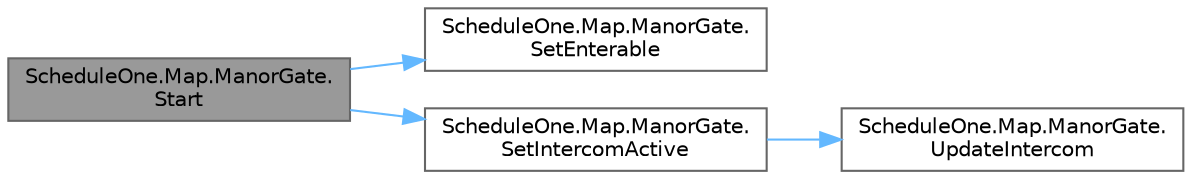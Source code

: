 digraph "ScheduleOne.Map.ManorGate.Start"
{
 // LATEX_PDF_SIZE
  bgcolor="transparent";
  edge [fontname=Helvetica,fontsize=10,labelfontname=Helvetica,labelfontsize=10];
  node [fontname=Helvetica,fontsize=10,shape=box,height=0.2,width=0.4];
  rankdir="LR";
  Node1 [id="Node000001",label="ScheduleOne.Map.ManorGate.\lStart",height=0.2,width=0.4,color="gray40", fillcolor="grey60", style="filled", fontcolor="black",tooltip=" "];
  Node1 -> Node2 [id="edge1_Node000001_Node000002",color="steelblue1",style="solid",tooltip=" "];
  Node2 [id="Node000002",label="ScheduleOne.Map.ManorGate.\lSetEnterable",height=0.2,width=0.4,color="grey40", fillcolor="white", style="filled",URL="$class_schedule_one_1_1_map_1_1_manor_gate.html#aa24dca6f751bf7cdc5fd30335c770858",tooltip=" "];
  Node1 -> Node3 [id="edge2_Node000001_Node000003",color="steelblue1",style="solid",tooltip=" "];
  Node3 [id="Node000003",label="ScheduleOne.Map.ManorGate.\lSetIntercomActive",height=0.2,width=0.4,color="grey40", fillcolor="white", style="filled",URL="$class_schedule_one_1_1_map_1_1_manor_gate.html#a4df129275b00e8b3349e008c4885a6e9",tooltip=" "];
  Node3 -> Node4 [id="edge3_Node000003_Node000004",color="steelblue1",style="solid",tooltip=" "];
  Node4 [id="Node000004",label="ScheduleOne.Map.ManorGate.\lUpdateIntercom",height=0.2,width=0.4,color="grey40", fillcolor="white", style="filled",URL="$class_schedule_one_1_1_map_1_1_manor_gate.html#a256ba644fd9c38dbde06a823fcb506f0",tooltip=" "];
}

